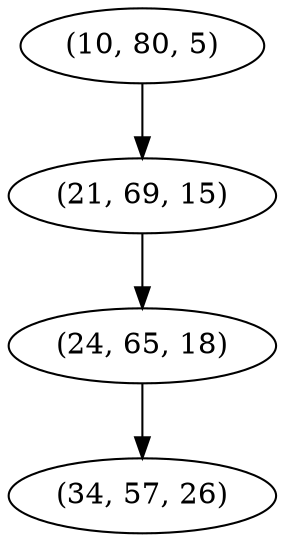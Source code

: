 digraph tree {
    "(10, 80, 5)";
    "(21, 69, 15)";
    "(24, 65, 18)";
    "(34, 57, 26)";
    "(10, 80, 5)" -> "(21, 69, 15)";
    "(21, 69, 15)" -> "(24, 65, 18)";
    "(24, 65, 18)" -> "(34, 57, 26)";
}
